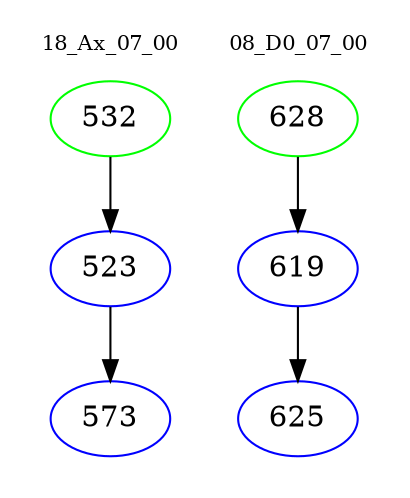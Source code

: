 digraph{
subgraph cluster_0 {
color = white
label = "18_Ax_07_00";
fontsize=10;
T0_532 [label="532", color="green"]
T0_532 -> T0_523 [color="black"]
T0_523 [label="523", color="blue"]
T0_523 -> T0_573 [color="black"]
T0_573 [label="573", color="blue"]
}
subgraph cluster_1 {
color = white
label = "08_D0_07_00";
fontsize=10;
T1_628 [label="628", color="green"]
T1_628 -> T1_619 [color="black"]
T1_619 [label="619", color="blue"]
T1_619 -> T1_625 [color="black"]
T1_625 [label="625", color="blue"]
}
}
